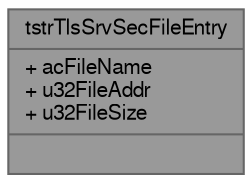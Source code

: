digraph "tstrTlsSrvSecFileEntry"
{
 // LATEX_PDF_SIZE
  bgcolor="transparent";
  edge [fontname=FreeSans,fontsize=10,labelfontname=FreeSans,labelfontsize=10];
  node [fontname=FreeSans,fontsize=10,shape=box,height=0.2,width=0.4];
  Node1 [shape=record,label="{tstrTlsSrvSecFileEntry\n|+ acFileName\l+ u32FileAddr\l+ u32FileSize\l|}",height=0.2,width=0.4,color="gray40", fillcolor="grey60", style="filled", fontcolor="black",tooltip="This struct contains a TLS certificate."];
}
